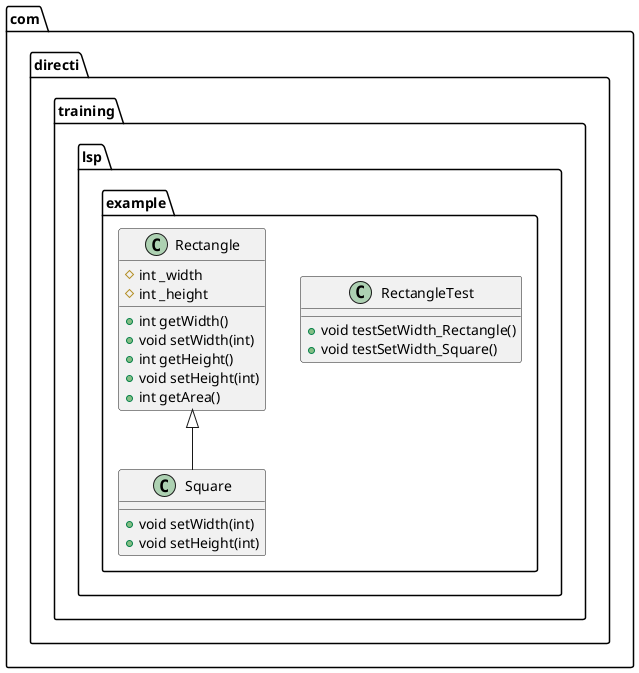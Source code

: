@startuml
class com.directi.training.lsp.example.RectangleTest {
+ void testSetWidth_Rectangle()
+ void testSetWidth_Square()
}
class com.directi.training.lsp.example.Rectangle {
# int _width
# int _height
+ int getWidth()
+ void setWidth(int)
+ int getHeight()
+ void setHeight(int)
+ int getArea()
}
class com.directi.training.lsp.example.Square {
+ void setWidth(int)
+ void setHeight(int)
}


com.directi.training.lsp.example.Rectangle <|-- com.directi.training.lsp.example.Square
@enduml